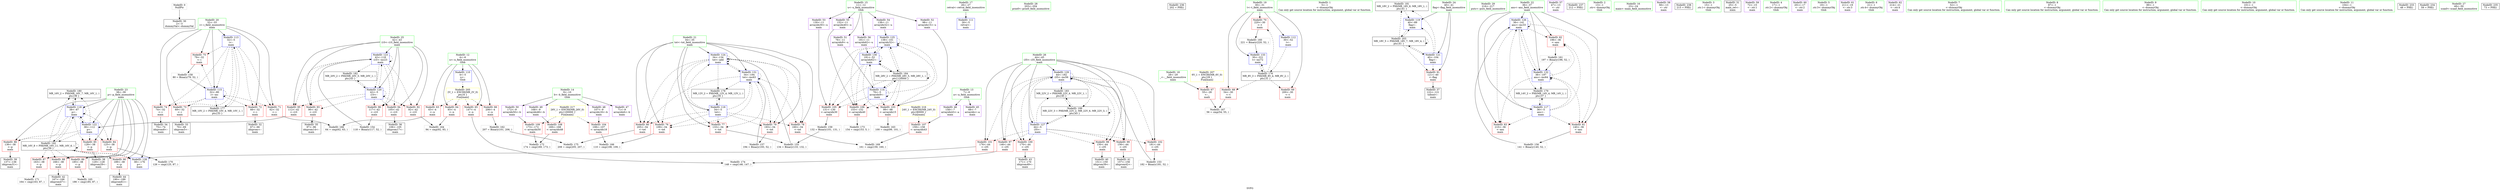 digraph "SVFG" {
	label="SVFG";

	Node0x55c7eeb62760 [shape=record,color=grey,label="{NodeID: 0\nNullPtr}"];
	Node0x55c7eeb62760 -> Node0x55c7eeb62e70[style=solid];
	Node0x55c7eeb902d0 [shape=record,color=black,label="{NodeID: 180\nMR_16V_2 = PHI(MR_16V_7, MR_16V_1, )\npts\{39 \}\n}"];
	Node0x55c7eeb902d0 -> Node0x55c7eeb85520[style=dashed];
	Node0x55c7eeb7fcd0 [shape=record,color=red,label="{NodeID: 97\n146\<--44\n\<--i35\nmain\n}"];
	Node0x55c7eeb7fcd0 -> Node0x55c7eeb88f80[style=solid];
	Node0x55c7eeb61820 [shape=record,color=green,label="{NodeID: 14\n9\<--10\nb\<--b_field_insensitive\nGlob }"];
	Node0x55c7eeb61820 -> Node0x55c7eeb7fb30[style=solid];
	Node0x55c7eeb61820 -> Node0x55c7eeb80c20[style=solid];
	Node0x55c7eeb61820 -> Node0x55c7eeb80cf0[style=solid];
	Node0x55c7eeb61820 -> Node0x55c7eeb80dc0[style=solid];
	Node0x55c7eeb80830 [shape=record,color=blue,label="{NodeID: 111\n26\<--5\nretval\<--\nmain\n}"];
	Node0x55c7eeb62c70 [shape=record,color=green,label="{NodeID: 28\n203\<--204\nprintf\<--printf_field_insensitive\n}"];
	Node0x55c7eeb85ad0 [shape=record,color=blue,label="{NodeID: 125\n138\<--101\narrayidx32\<--\nmain\n}"];
	Node0x55c7eeb85ad0 -> Node0x55c7eeb801b0[style=dashed];
	Node0x55c7eeb85ad0 -> Node0x55c7eeb80350[style=dashed];
	Node0x55c7eeb85ad0 -> Node0x55c7eeb80420[style=dashed];
	Node0x55c7eeb85ad0 -> Node0x55c7eeb85ad0[style=dashed];
	Node0x55c7eeb85ad0 -> Node0x55c7eeb85ee0[style=dashed];
	Node0x55c7eeb85ad0 -> Node0x55c7eeb916d0[style=dashed];
	Node0x55c7eeb7f760 [shape=record,color=black,label="{NodeID: 42\n167\<--166\nidxprom47\<--\nmain\n}"];
	Node0x55c7eeb812a0 [shape=record,color=purple,label="{NodeID: 56\n191\<--11\narrayidx62\<--u\nmain\n}"];
	Node0x55c7eeb812a0 -> Node0x55c7eeb85ee0[style=solid];
	Node0x55c7eeba6ae0 [shape=record,color=black,label="{NodeID: 236\n202 = PHI()\n}"];
	Node0x55c7eeb87000 [shape=record,color=grey,label="{NodeID: 153\n182 = Binary(181, 52, )\n}"];
	Node0x55c7eeb87000 -> Node0x55c7eeb85e10[style=solid];
	Node0x55c7eeb81e00 [shape=record,color=red,label="{NodeID: 70\n220\<--30\n\<--t\nmain\n}"];
	Node0x55c7eeb81e00 -> Node0x55c7eeb87a80[style=solid];
	Node0x55c7eeb88500 [shape=record,color=grey,label="{NodeID: 167\n56 = cmp(54, 55, )\n}"];
	Node0x55c7eeb82960 [shape=record,color=red,label="{NodeID: 84\n125\<--38\n\<--p\nmain\n}"];
	Node0x55c7eeb82960 -> Node0x55c7eeb88980[style=solid];
	Node0x55c7eeb7bbc0 [shape=record,color=green,label="{NodeID: 1\n5\<--1\n\<--dummyObj\nCan only get source location for instruction, argument, global var or function.}"];
	Node0x55c7eeb907d0 [shape=record,color=black,label="{NodeID: 181\nMR_18V_2 = PHI(MR_18V_8, MR_18V_1, )\npts\{41 \}\n}"];
	Node0x55c7eeb907d0 -> Node0x55c7eeb855f0[style=dashed];
	Node0x55c7eeb7fda0 [shape=record,color=red,label="{NodeID: 98\n150\<--44\n\<--i35\nmain\n}"];
	Node0x55c7eeb7fda0 -> Node0x55c7eeb7f640[style=solid];
	Node0x55c7eeb61e50 [shape=record,color=green,label="{NodeID: 15\n11\<--12\nu\<--u_field_insensitive\nGlob }"];
	Node0x55c7eeb61e50 -> Node0x55c7eeb80e90[style=solid];
	Node0x55c7eeb61e50 -> Node0x55c7eeb80f60[style=solid];
	Node0x55c7eeb61e50 -> Node0x55c7eeb81030[style=solid];
	Node0x55c7eeb61e50 -> Node0x55c7eeb81100[style=solid];
	Node0x55c7eeb61e50 -> Node0x55c7eeb811d0[style=solid];
	Node0x55c7eeb61e50 -> Node0x55c7eeb812a0[style=solid];
	Node0x55c7eeb80900 [shape=record,color=blue,label="{NodeID: 112\n30\<--52\nt\<--\nmain\n}"];
	Node0x55c7eeb80900 -> Node0x55c7eeb8eed0[style=dashed];
	Node0x55c7eeb62d70 [shape=record,color=green,label="{NodeID: 29\n216\<--217\nputs\<--puts_field_insensitive\n}"];
	Node0x55c7eeb85ba0 [shape=record,color=blue,label="{NodeID: 126\n36\<--141\nans\<--inc33\nmain\n}"];
	Node0x55c7eeb85ba0 -> Node0x55c7eeb826f0[style=dashed];
	Node0x55c7eeb85ba0 -> Node0x55c7eeb827c0[style=dashed];
	Node0x55c7eeb85ba0 -> Node0x55c7eeb82890[style=dashed];
	Node0x55c7eeb85ba0 -> Node0x55c7eeb85ba0[style=dashed];
	Node0x55c7eeb85ba0 -> Node0x55c7eeb86080[style=dashed];
	Node0x55c7eeb85ba0 -> Node0x55c7eeb8fdd0[style=dashed];
	Node0x55c7eeb7f7f0 [shape=record,color=black,label="{NodeID: 43\n171\<--170\nidxprom49\<--\nmain\n}"];
	Node0x55c7eeb81370 [shape=record,color=purple,label="{NodeID: 57\n47\<--13\n\<--.str\nmain\n}"];
	Node0x55c7eeba6be0 [shape=record,color=black,label="{NodeID: 237\n212 = PHI()\n}"];
	Node0x55c7eeb87180 [shape=record,color=grey,label="{NodeID: 154\n118 = Binary(117, 52, )\n}"];
	Node0x55c7eeb87180 -> Node0x55c7eeb85930[style=solid];
	Node0x55c7eeb81ed0 [shape=record,color=red,label="{NodeID: 71\n62\<--32\n\<--i\nmain\n}"];
	Node0x55c7eeb81ed0 -> Node0x55c7eeb88680[style=solid];
	Node0x55c7eeb88680 [shape=record,color=grey,label="{NodeID: 168\n64 = cmp(62, 63, )\n}"];
	Node0x55c7eeb82a30 [shape=record,color=red,label="{NodeID: 85\n128\<--38\n\<--p\nmain\n}"];
	Node0x55c7eeb82a30 -> Node0x55c7eeb7f520[style=solid];
	Node0x55c7eeb614d0 [shape=record,color=green,label="{NodeID: 2\n13\<--1\n.str\<--dummyObj\nGlob }"];
	Node0x55c7eeb90cd0 [shape=record,color=black,label="{NodeID: 182\nMR_20V_2 = PHI(MR_20V_5, MR_20V_1, )\npts\{43 \}\n}"];
	Node0x55c7eeb90cd0 -> Node0x55c7eeb856c0[style=dashed];
	Node0x55c7eeb7fe70 [shape=record,color=red,label="{NodeID: 99\n156\<--44\n\<--i35\nmain\n}"];
	Node0x55c7eeb7fe70 -> Node0x55c7eeb7f6d0[style=solid];
	Node0x55c7eeb61f50 [shape=record,color=green,label="{NodeID: 16\n23\<--24\nmain\<--main_field_insensitive\n}"];
	Node0x55c7eeb809d0 [shape=record,color=blue,label="{NodeID: 113\n32\<--5\ni\<--\nmain\n}"];
	Node0x55c7eeb809d0 -> Node0x55c7eeb81ed0[style=dashed];
	Node0x55c7eeb809d0 -> Node0x55c7eeb81fa0[style=dashed];
	Node0x55c7eeb809d0 -> Node0x55c7eeb82070[style=dashed];
	Node0x55c7eeb809d0 -> Node0x55c7eeb82140[style=dashed];
	Node0x55c7eeb809d0 -> Node0x55c7eeb82210[style=dashed];
	Node0x55c7eeb809d0 -> Node0x55c7eeb80b70[style=dashed];
	Node0x55c7eeb809d0 -> Node0x55c7eeb8f3d0[style=dashed];
	Node0x55c7eeb62e70 [shape=record,color=black,label="{NodeID: 30\n2\<--3\ndummyVal\<--dummyVal\n}"];
	Node0x55c7eeb85c70 [shape=record,color=blue,label="{NodeID: 127\n44\<--5\ni35\<--\nmain\n}"];
	Node0x55c7eeb85c70 -> Node0x55c7eeb7fcd0[style=dashed];
	Node0x55c7eeb85c70 -> Node0x55c7eeb7fda0[style=dashed];
	Node0x55c7eeb85c70 -> Node0x55c7eeb7fe70[style=dashed];
	Node0x55c7eeb85c70 -> Node0x55c7eeb7ff40[style=dashed];
	Node0x55c7eeb85c70 -> Node0x55c7eeb80010[style=dashed];
	Node0x55c7eeb85c70 -> Node0x55c7eeb800e0[style=dashed];
	Node0x55c7eeb85c70 -> Node0x55c7eeb85e10[style=dashed];
	Node0x55c7eeb85c70 -> Node0x55c7eeb911d0[style=dashed];
	Node0x55c7eeb85c70 -> Node0x55c7eeb971f0[style=dashed];
	Node0x55c7eeb7f8c0 [shape=record,color=black,label="{NodeID: 44\n190\<--189\nidxprom61\<--\nmain\n}"];
	Node0x55c7eeb81440 [shape=record,color=purple,label="{NodeID: 58\n58\<--13\n\<--.str\nmain\n}"];
	Node0x55c7eeba6ce0 [shape=record,color=black,label="{NodeID: 238\n215 = PHI()\n}"];
	Node0x55c7eeb87300 [shape=record,color=grey,label="{NodeID: 155\n134 = Binary(133, 132, )\n}"];
	Node0x55c7eeb87300 -> Node0x55c7eeb85a00[style=solid];
	Node0x55c7eeb81fa0 [shape=record,color=red,label="{NodeID: 72\n66\<--32\n\<--i\nmain\n}"];
	Node0x55c7eeb81fa0 -> Node0x55c7eeb63040[style=solid];
	Node0x55c7eeb88800 [shape=record,color=grey,label="{NodeID: 169\n161 = cmp(159, 160, )\n}"];
	Node0x55c7eeb82b00 [shape=record,color=red,label="{NodeID: 86\n136\<--38\n\<--p\nmain\n}"];
	Node0x55c7eeb82b00 -> Node0x55c7eeb7f5b0[style=solid];
	Node0x55c7eeb7ec40 [shape=record,color=green,label="{NodeID: 3\n15\<--1\n.str.1\<--dummyObj\nGlob }"];
	Node0x55c7eeb911d0 [shape=record,color=black,label="{NodeID: 183\nMR_22V_2 = PHI(MR_22V_4, MR_22V_1, )\npts\{45 \}\n}"];
	Node0x55c7eeb911d0 -> Node0x55c7eeb971f0[style=dashed];
	Node0x55c7eeb7ff40 [shape=record,color=red,label="{NodeID: 100\n170\<--44\n\<--i35\nmain\n}"];
	Node0x55c7eeb7ff40 -> Node0x55c7eeb7f7f0[style=solid];
	Node0x55c7eeb62050 [shape=record,color=green,label="{NodeID: 17\n26\<--27\nretval\<--retval_field_insensitive\nmain\n}"];
	Node0x55c7eeb62050 -> Node0x55c7eeb80830[style=solid];
	Node0x55c7eeb80aa0 [shape=record,color=blue,label="{NodeID: 114\n76\<--5\narrayidx9\<--\nmain\n}"];
	Node0x55c7eeb80aa0 -> Node0x55c7eeb801b0[style=dashed];
	Node0x55c7eeb80aa0 -> Node0x55c7eeb80350[style=dashed];
	Node0x55c7eeb80aa0 -> Node0x55c7eeb80420[style=dashed];
	Node0x55c7eeb80aa0 -> Node0x55c7eeb80aa0[style=dashed];
	Node0x55c7eeb80aa0 -> Node0x55c7eeb85ad0[style=dashed];
	Node0x55c7eeb80aa0 -> Node0x55c7eeb85ee0[style=dashed];
	Node0x55c7eeb80aa0 -> Node0x55c7eeb916d0[style=dashed];
	Node0x55c7eeb62f70 [shape=record,color=black,label="{NodeID: 31\n25\<--5\nmain_ret\<--\nmain\n}"];
	Node0x55c7eeb85d40 [shape=record,color=blue,label="{NodeID: 128\n38\<--176\np\<--\nmain\n}"];
	Node0x55c7eeb85d40 -> Node0x55c7eeb83730[style=dashed];
	Node0x55c7eeb7f990 [shape=record,color=purple,label="{NodeID: 45\n68\<--7\narrayidx\<--a\nmain\n}"];
	Node0x55c7eeb81510 [shape=record,color=purple,label="{NodeID: 59\n72\<--15\n\<--.str.1\nmain\n}"];
	Node0x55c7eeb87480 [shape=record,color=grey,label="{NodeID: 156\n141 = Binary(140, 52, )\n}"];
	Node0x55c7eeb87480 -> Node0x55c7eeb85ba0[style=solid];
	Node0x55c7eeb82070 [shape=record,color=red,label="{NodeID: 73\n69\<--32\n\<--i\nmain\n}"];
	Node0x55c7eeb82070 -> Node0x55c7eeb63110[style=solid];
	Node0x55c7eeb88980 [shape=record,color=grey,label="{NodeID: 170\n126 = cmp(125, 87, )\n}"];
	Node0x55c7eeb82bd0 [shape=record,color=red,label="{NodeID: 87\n163\<--38\n\<--p\nmain\n}"];
	Node0x55c7eeb82bd0 -> Node0x55c7eeb88b00[style=solid];
	Node0x55c7eeb640f0 [shape=record,color=green,label="{NodeID: 4\n17\<--1\n.str.2\<--dummyObj\nGlob }"];
	Node0x55c7eeb916d0 [shape=record,color=black,label="{NodeID: 184\nMR_28V_2 = PHI(MR_28V_5, MR_28V_1, )\npts\{120000 \}\n}"];
	Node0x55c7eeb916d0 -> Node0x55c7eeb801b0[style=dashed];
	Node0x55c7eeb916d0 -> Node0x55c7eeb80350[style=dashed];
	Node0x55c7eeb916d0 -> Node0x55c7eeb80420[style=dashed];
	Node0x55c7eeb916d0 -> Node0x55c7eeb80aa0[style=dashed];
	Node0x55c7eeb916d0 -> Node0x55c7eeb85ad0[style=dashed];
	Node0x55c7eeb916d0 -> Node0x55c7eeb85ee0[style=dashed];
	Node0x55c7eeb916d0 -> Node0x55c7eeb916d0[style=dashed];
	Node0x55c7eeb80010 [shape=record,color=red,label="{NodeID: 101\n176\<--44\n\<--i35\nmain\n}"];
	Node0x55c7eeb80010 -> Node0x55c7eeb85d40[style=solid];
	Node0x55c7eeb62120 [shape=record,color=green,label="{NodeID: 18\n28\<--29\n_\<--__field_insensitive\nmain\n}"];
	Node0x55c7eeb62120 -> Node0x55c7eeb81b90[style=solid];
	Node0x55c7eeb80b70 [shape=record,color=blue,label="{NodeID: 115\n32\<--80\ni\<--inc\nmain\n}"];
	Node0x55c7eeb80b70 -> Node0x55c7eeb81ed0[style=dashed];
	Node0x55c7eeb80b70 -> Node0x55c7eeb81fa0[style=dashed];
	Node0x55c7eeb80b70 -> Node0x55c7eeb82070[style=dashed];
	Node0x55c7eeb80b70 -> Node0x55c7eeb82140[style=dashed];
	Node0x55c7eeb80b70 -> Node0x55c7eeb82210[style=dashed];
	Node0x55c7eeb80b70 -> Node0x55c7eeb80b70[style=dashed];
	Node0x55c7eeb80b70 -> Node0x55c7eeb8f3d0[style=dashed];
	Node0x55c7eeb63040 [shape=record,color=black,label="{NodeID: 32\n67\<--66\nidxprom\<--\nmain\n}"];
	Node0x55c7eeb85e10 [shape=record,color=blue,label="{NodeID: 129\n44\<--182\ni35\<--inc56\nmain\n}"];
	Node0x55c7eeb85e10 -> Node0x55c7eeb7fcd0[style=dashed];
	Node0x55c7eeb85e10 -> Node0x55c7eeb7fda0[style=dashed];
	Node0x55c7eeb85e10 -> Node0x55c7eeb7fe70[style=dashed];
	Node0x55c7eeb85e10 -> Node0x55c7eeb7ff40[style=dashed];
	Node0x55c7eeb85e10 -> Node0x55c7eeb80010[style=dashed];
	Node0x55c7eeb85e10 -> Node0x55c7eeb800e0[style=dashed];
	Node0x55c7eeb85e10 -> Node0x55c7eeb85e10[style=dashed];
	Node0x55c7eeb85e10 -> Node0x55c7eeb911d0[style=dashed];
	Node0x55c7eeb85e10 -> Node0x55c7eeb971f0[style=dashed];
	Node0x55c7eeb7fa60 [shape=record,color=purple,label="{NodeID: 46\n158\<--7\narrayidx43\<--a\nmain\n}"];
	Node0x55c7eeb7fa60 -> Node0x55c7eeb804f0[style=solid];
	Node0x55c7eeb815e0 [shape=record,color=purple,label="{NodeID: 60\n201\<--17\n\<--.str.2\nmain\n}"];
	Node0x55c7eeb87600 [shape=record,color=grey,label="{NodeID: 157\n194 = Binary(193, 52, )\n}"];
	Node0x55c7eeb87600 -> Node0x55c7eeb85fb0[style=solid];
	Node0x55c7eeb82140 [shape=record,color=red,label="{NodeID: 74\n74\<--32\n\<--i\nmain\n}"];
	Node0x55c7eeb82140 -> Node0x55c7eeb631e0[style=solid];
	Node0x55c7eeb88b00 [shape=record,color=grey,label="{NodeID: 171\n164 = cmp(163, 87, )\n}"];
	Node0x55c7eeb82ca0 [shape=record,color=red,label="{NodeID: 88\n166\<--38\n\<--p\nmain\n}"];
	Node0x55c7eeb82ca0 -> Node0x55c7eeb7f760[style=solid];
	Node0x55c7eeb64180 [shape=record,color=green,label="{NodeID: 5\n19\<--1\n.str.3\<--dummyObj\nGlob }"];
	Node0x55c7eeb800e0 [shape=record,color=red,label="{NodeID: 102\n181\<--44\n\<--i35\nmain\n}"];
	Node0x55c7eeb800e0 -> Node0x55c7eeb87000[style=solid];
	Node0x55c7eeb621f0 [shape=record,color=green,label="{NodeID: 19\n30\<--31\nt\<--t_field_insensitive\nmain\n}"];
	Node0x55c7eeb621f0 -> Node0x55c7eeb81c60[style=solid];
	Node0x55c7eeb621f0 -> Node0x55c7eeb81d30[style=solid];
	Node0x55c7eeb621f0 -> Node0x55c7eeb81e00[style=solid];
	Node0x55c7eeb621f0 -> Node0x55c7eeb80900[style=solid];
	Node0x55c7eeb621f0 -> Node0x55c7eeb86150[style=solid];
	Node0x55c7eeb971f0 [shape=record,color=black,label="{NodeID: 199\nMR_22V_3 = PHI(MR_22V_2, MR_22V_6, MR_22V_3, )\npts\{45 \}\n}"];
	Node0x55c7eeb971f0 -> Node0x55c7eeb85c70[style=dashed];
	Node0x55c7eeb971f0 -> Node0x55c7eeb911d0[style=dashed];
	Node0x55c7eeb971f0 -> Node0x55c7eeb971f0[style=dashed];
	Node0x55c7eeb85380 [shape=record,color=blue,label="{NodeID: 116\n34\<--5\ntot\<--\nmain\n}"];
	Node0x55c7eeb85380 -> Node0x55c7eeb822e0[style=dashed];
	Node0x55c7eeb85380 -> Node0x55c7eeb823b0[style=dashed];
	Node0x55c7eeb85380 -> Node0x55c7eeb82480[style=dashed];
	Node0x55c7eeb85380 -> Node0x55c7eeb82550[style=dashed];
	Node0x55c7eeb85380 -> Node0x55c7eeb82620[style=dashed];
	Node0x55c7eeb85380 -> Node0x55c7eeb85a00[style=dashed];
	Node0x55c7eeb85380 -> Node0x55c7eeb85fb0[style=dashed];
	Node0x55c7eeb85380 -> Node0x55c7eeb8f8d0[style=dashed];
	Node0x55c7eeb63110 [shape=record,color=black,label="{NodeID: 33\n70\<--69\nidxprom5\<--\nmain\n}"];
	Node0x55c7eeb85ee0 [shape=record,color=blue,label="{NodeID: 130\n191\<--52\narrayidx62\<--\nmain\n}"];
	Node0x55c7eeb85ee0 -> Node0x55c7eeb801b0[style=dashed];
	Node0x55c7eeb85ee0 -> Node0x55c7eeb80350[style=dashed];
	Node0x55c7eeb85ee0 -> Node0x55c7eeb80420[style=dashed];
	Node0x55c7eeb85ee0 -> Node0x55c7eeb85ad0[style=dashed];
	Node0x55c7eeb85ee0 -> Node0x55c7eeb85ee0[style=dashed];
	Node0x55c7eeb85ee0 -> Node0x55c7eeb916d0[style=dashed];
	Node0x55c7eeb7fb30 [shape=record,color=purple,label="{NodeID: 47\n71\<--9\narrayidx6\<--b\nmain\n}"];
	Node0x55c7eeb816b0 [shape=record,color=purple,label="{NodeID: 61\n211\<--19\n\<--.str.3\nmain\n}"];
	Node0x55c7eeb87780 [shape=record,color=grey,label="{NodeID: 158\n80 = Binary(79, 52, )\n}"];
	Node0x55c7eeb87780 -> Node0x55c7eeb80b70[style=solid];
	Node0x55c7eeb82210 [shape=record,color=red,label="{NodeID: 75\n79\<--32\n\<--i\nmain\n}"];
	Node0x55c7eeb82210 -> Node0x55c7eeb87780[style=solid];
	Node0x55c7eeb88c80 [shape=record,color=grey,label="{NodeID: 172\n174 = cmp(169, 173, )\n}"];
	Node0x55c7eeb82d70 [shape=record,color=red,label="{NodeID: 89\n185\<--38\n\<--p\nmain\n}"];
	Node0x55c7eeb82d70 -> Node0x55c7eeb88200[style=solid];
	Node0x55c7eeb7ef40 [shape=record,color=green,label="{NodeID: 6\n21\<--1\n.str.4\<--dummyObj\nGlob }"];
	Node0x55c7eeb801b0 [shape=record,color=red,label="{NodeID: 103\n99\<--98\n\<--arrayidx15\nmain\n}"];
	Node0x55c7eeb801b0 -> Node0x55c7eeb87f00[style=solid];
	Node0x55c7eeb622c0 [shape=record,color=green,label="{NodeID: 20\n32\<--33\ni\<--i_field_insensitive\nmain\n}"];
	Node0x55c7eeb622c0 -> Node0x55c7eeb81ed0[style=solid];
	Node0x55c7eeb622c0 -> Node0x55c7eeb81fa0[style=solid];
	Node0x55c7eeb622c0 -> Node0x55c7eeb82070[style=solid];
	Node0x55c7eeb622c0 -> Node0x55c7eeb82140[style=solid];
	Node0x55c7eeb622c0 -> Node0x55c7eeb82210[style=solid];
	Node0x55c7eeb622c0 -> Node0x55c7eeb809d0[style=solid];
	Node0x55c7eeb622c0 -> Node0x55c7eeb80b70[style=solid];
	Node0x55c7eeb85450 [shape=record,color=blue,label="{NodeID: 117\n36\<--5\nans\<--\nmain\n}"];
	Node0x55c7eeb85450 -> Node0x55c7eeb826f0[style=dashed];
	Node0x55c7eeb85450 -> Node0x55c7eeb827c0[style=dashed];
	Node0x55c7eeb85450 -> Node0x55c7eeb82890[style=dashed];
	Node0x55c7eeb85450 -> Node0x55c7eeb85ba0[style=dashed];
	Node0x55c7eeb85450 -> Node0x55c7eeb86080[style=dashed];
	Node0x55c7eeb85450 -> Node0x55c7eeb8fdd0[style=dashed];
	Node0x55c7eeb631e0 [shape=record,color=black,label="{NodeID: 34\n75\<--74\nidxprom8\<--\nmain\n}"];
	Node0x55c7eeb85fb0 [shape=record,color=blue,label="{NodeID: 131\n34\<--194\ntot\<--inc63\nmain\n}"];
	Node0x55c7eeb85fb0 -> Node0x55c7eeb822e0[style=dashed];
	Node0x55c7eeb85fb0 -> Node0x55c7eeb823b0[style=dashed];
	Node0x55c7eeb85fb0 -> Node0x55c7eeb82480[style=dashed];
	Node0x55c7eeb85fb0 -> Node0x55c7eeb82550[style=dashed];
	Node0x55c7eeb85fb0 -> Node0x55c7eeb82620[style=dashed];
	Node0x55c7eeb85fb0 -> Node0x55c7eeb85a00[style=dashed];
	Node0x55c7eeb85fb0 -> Node0x55c7eeb85fb0[style=dashed];
	Node0x55c7eeb85fb0 -> Node0x55c7eeb8f8d0[style=dashed];
	Node0x55c7eeb80c20 [shape=record,color=purple,label="{NodeID: 48\n107\<--9\narrayidx18\<--b\nmain\n}"];
	Node0x55c7eeb80c20 -> Node0x55c7eeb80280[style=solid];
	Node0x55c7eeb81780 [shape=record,color=purple,label="{NodeID: 62\n214\<--21\n\<--.str.4\nmain\n}"];
	Node0x55c7eeb87900 [shape=record,color=grey,label="{NodeID: 159\n132 = Binary(101, 131, )\n}"];
	Node0x55c7eeb87900 -> Node0x55c7eeb87300[style=solid];
	Node0x55c7eeb822e0 [shape=record,color=red,label="{NodeID: 76\n109\<--34\n\<--tot\nmain\n}"];
	Node0x55c7eeb822e0 -> Node0x55c7eeb88380[style=solid];
	Node0x55c7eeb88e00 [shape=record,color=grey,label="{NodeID: 173\n154 = cmp(153, 5, )\n}"];
	Node0x55c7eeb82e40 [shape=record,color=red,label="{NodeID: 90\n189\<--38\n\<--p\nmain\n}"];
	Node0x55c7eeb82e40 -> Node0x55c7eeb7f8c0[style=solid];
	Node0x55c7eeb7efd0 [shape=record,color=green,label="{NodeID: 7\n52\<--1\n\<--dummyObj\nCan only get source location for instruction, argument, global var or function.}"];
	Node0x55c7eeb80280 [shape=record,color=red,label="{NodeID: 104\n108\<--107\n\<--arrayidx18\nmain\n}"];
	Node0x55c7eeb80280 -> Node0x55c7eeb88380[style=solid];
	Node0x55c7eeb62390 [shape=record,color=green,label="{NodeID: 21\n34\<--35\ntot\<--tot_field_insensitive\nmain\n}"];
	Node0x55c7eeb62390 -> Node0x55c7eeb822e0[style=solid];
	Node0x55c7eeb62390 -> Node0x55c7eeb823b0[style=solid];
	Node0x55c7eeb62390 -> Node0x55c7eeb82480[style=solid];
	Node0x55c7eeb62390 -> Node0x55c7eeb82550[style=solid];
	Node0x55c7eeb62390 -> Node0x55c7eeb82620[style=solid];
	Node0x55c7eeb62390 -> Node0x55c7eeb85380[style=solid];
	Node0x55c7eeb62390 -> Node0x55c7eeb85a00[style=solid];
	Node0x55c7eeb62390 -> Node0x55c7eeb85fb0[style=solid];
	Node0x55c7eeb85520 [shape=record,color=blue,label="{NodeID: 118\n38\<--87\np\<--\nmain\n}"];
	Node0x55c7eeb85520 -> Node0x55c7eeb82960[style=dashed];
	Node0x55c7eeb85520 -> Node0x55c7eeb82a30[style=dashed];
	Node0x55c7eeb85520 -> Node0x55c7eeb82b00[style=dashed];
	Node0x55c7eeb85520 -> Node0x55c7eeb85520[style=dashed];
	Node0x55c7eeb85520 -> Node0x55c7eeb85860[style=dashed];
	Node0x55c7eeb85520 -> Node0x55c7eeb902d0[style=dashed];
	Node0x55c7eeb85520 -> Node0x55c7eeb83730[style=dashed];
	Node0x55c7eeb632b0 [shape=record,color=black,label="{NodeID: 35\n97\<--96\nidxprom14\<--\nmain\n}"];
	Node0x55c7eeb86080 [shape=record,color=blue,label="{NodeID: 132\n36\<--197\nans\<--inc64\nmain\n}"];
	Node0x55c7eeb86080 -> Node0x55c7eeb826f0[style=dashed];
	Node0x55c7eeb86080 -> Node0x55c7eeb827c0[style=dashed];
	Node0x55c7eeb86080 -> Node0x55c7eeb82890[style=dashed];
	Node0x55c7eeb86080 -> Node0x55c7eeb85ba0[style=dashed];
	Node0x55c7eeb86080 -> Node0x55c7eeb86080[style=dashed];
	Node0x55c7eeb86080 -> Node0x55c7eeb8fdd0[style=dashed];
	Node0x55c7eeb80cf0 [shape=record,color=purple,label="{NodeID: 49\n168\<--9\narrayidx48\<--b\nmain\n}"];
	Node0x55c7eeb80cf0 -> Node0x55c7eeb805c0[style=solid];
	Node0x55c7eeb81850 [shape=record,color=red,label="{NodeID: 63\n63\<--4\n\<--n\nmain\n}"];
	Node0x55c7eeb81850 -> Node0x55c7eeb88680[style=solid];
	Node0x55c7eeb87a80 [shape=record,color=grey,label="{NodeID: 160\n221 = Binary(220, 52, )\n}"];
	Node0x55c7eeb87a80 -> Node0x55c7eeb86150[style=solid];
	Node0x55c7eeb823b0 [shape=record,color=red,label="{NodeID: 77\n133\<--34\n\<--tot\nmain\n}"];
	Node0x55c7eeb823b0 -> Node0x55c7eeb87300[style=solid];
	Node0x55c7eeb88f80 [shape=record,color=grey,label="{NodeID: 174\n148 = cmp(146, 147, )\n}"];
	Node0x55c7eeb82f10 [shape=record,color=red,label="{NodeID: 91\n121\<--40\n\<--flag\nmain\n}"];
	Node0x55c7eeb82f10 -> Node0x55c7eeb63450[style=solid];
	Node0x55c7eeb7f060 [shape=record,color=green,label="{NodeID: 8\n87\<--1\n\<--dummyObj\nCan only get source location for instruction, argument, global var or function.}"];
	Node0x55c7eeb80350 [shape=record,color=red,label="{NodeID: 105\n131\<--130\n\<--arrayidx30\nmain\n}"];
	Node0x55c7eeb80350 -> Node0x55c7eeb87900[style=solid];
	Node0x55c7eeb62460 [shape=record,color=green,label="{NodeID: 22\n36\<--37\nans\<--ans_field_insensitive\nmain\n}"];
	Node0x55c7eeb62460 -> Node0x55c7eeb826f0[style=solid];
	Node0x55c7eeb62460 -> Node0x55c7eeb827c0[style=solid];
	Node0x55c7eeb62460 -> Node0x55c7eeb82890[style=solid];
	Node0x55c7eeb62460 -> Node0x55c7eeb85450[style=solid];
	Node0x55c7eeb62460 -> Node0x55c7eeb85ba0[style=solid];
	Node0x55c7eeb62460 -> Node0x55c7eeb86080[style=solid];
	Node0x55c7eeb855f0 [shape=record,color=blue,label="{NodeID: 119\n40\<--89\nflag\<--\nmain\n}"];
	Node0x55c7eeb855f0 -> Node0x55c7eeb989f0[style=dashed];
	Node0x55c7eeb63380 [shape=record,color=black,label="{NodeID: 36\n106\<--105\nidxprom17\<--\nmain\n}"];
	Node0x55c7eeb9a7d0 [shape=record,color=yellow,style=double,label="{NodeID: 216\n24V_1 = ENCHI(MR_24V_0)\npts\{80000 \}\nFun[main]}"];
	Node0x55c7eeb9a7d0 -> Node0x55c7eeb804f0[style=dashed];
	Node0x55c7eeb86150 [shape=record,color=blue,label="{NodeID: 133\n30\<--221\nt\<--inc72\nmain\n}"];
	Node0x55c7eeb86150 -> Node0x55c7eeb8eed0[style=dashed];
	Node0x55c7eeb80dc0 [shape=record,color=purple,label="{NodeID: 50\n172\<--9\narrayidx50\<--b\nmain\n}"];
	Node0x55c7eeb80dc0 -> Node0x55c7eeb80690[style=solid];
	Node0x55c7eeb81920 [shape=record,color=red,label="{NodeID: 64\n93\<--4\n\<--n\nmain\n}"];
	Node0x55c7eeb81920 -> Node0x55c7eeb88080[style=solid];
	Node0x55c7eeb87c00 [shape=record,color=grey,label="{NodeID: 161\n197 = Binary(196, 52, )\n}"];
	Node0x55c7eeb87c00 -> Node0x55c7eeb86080[style=solid];
	Node0x55c7eeb82480 [shape=record,color=red,label="{NodeID: 78\n160\<--34\n\<--tot\nmain\n}"];
	Node0x55c7eeb82480 -> Node0x55c7eeb88800[style=solid];
	Node0x55c7eeb89100 [shape=record,color=grey,label="{NodeID: 175\n208 = cmp(205, 207, )\n}"];
	Node0x55c7eeb82fe0 [shape=record,color=red,label="{NodeID: 92\n92\<--42\n\<--i10\nmain\n}"];
	Node0x55c7eeb82fe0 -> Node0x55c7eeb88080[style=solid];
	Node0x55c7eeb7f0f0 [shape=record,color=green,label="{NodeID: 9\n89\<--1\n\<--dummyObj\nCan only get source location for instruction, argument, global var or function.}"];
	Node0x55c7eeb80420 [shape=record,color=red,label="{NodeID: 106\n153\<--152\n\<--arrayidx40\nmain\n}"];
	Node0x55c7eeb80420 -> Node0x55c7eeb88e00[style=solid];
	Node0x55c7eeb62530 [shape=record,color=green,label="{NodeID: 23\n38\<--39\np\<--p_field_insensitive\nmain\n}"];
	Node0x55c7eeb62530 -> Node0x55c7eeb82960[style=solid];
	Node0x55c7eeb62530 -> Node0x55c7eeb82a30[style=solid];
	Node0x55c7eeb62530 -> Node0x55c7eeb82b00[style=solid];
	Node0x55c7eeb62530 -> Node0x55c7eeb82bd0[style=solid];
	Node0x55c7eeb62530 -> Node0x55c7eeb82ca0[style=solid];
	Node0x55c7eeb62530 -> Node0x55c7eeb82d70[style=solid];
	Node0x55c7eeb62530 -> Node0x55c7eeb82e40[style=solid];
	Node0x55c7eeb62530 -> Node0x55c7eeb85520[style=solid];
	Node0x55c7eeb62530 -> Node0x55c7eeb85860[style=solid];
	Node0x55c7eeb62530 -> Node0x55c7eeb85d40[style=solid];
	Node0x55c7eeb989f0 [shape=record,color=black,label="{NodeID: 203\nMR_18V_5 = PHI(MR_18V_7, MR_18V_4, )\npts\{41 \}\n}"];
	Node0x55c7eeb989f0 -> Node0x55c7eeb82f10[style=dashed];
	Node0x55c7eeb989f0 -> Node0x55c7eeb855f0[style=dashed];
	Node0x55c7eeb989f0 -> Node0x55c7eeb85790[style=dashed];
	Node0x55c7eeb989f0 -> Node0x55c7eeb907d0[style=dashed];
	Node0x55c7eeb989f0 -> Node0x55c7eeb989f0[style=dashed];
	Node0x55c7eeb856c0 [shape=record,color=blue,label="{NodeID: 120\n42\<--5\ni10\<--\nmain\n}"];
	Node0x55c7eeb856c0 -> Node0x55c7eeb82fe0[style=dashed];
	Node0x55c7eeb856c0 -> Node0x55c7eeb830b0[style=dashed];
	Node0x55c7eeb856c0 -> Node0x55c7eeb83180[style=dashed];
	Node0x55c7eeb856c0 -> Node0x55c7eeb83250[style=dashed];
	Node0x55c7eeb856c0 -> Node0x55c7eeb7fc00[style=dashed];
	Node0x55c7eeb856c0 -> Node0x55c7eeb856c0[style=dashed];
	Node0x55c7eeb856c0 -> Node0x55c7eeb85930[style=dashed];
	Node0x55c7eeb856c0 -> Node0x55c7eeb90cd0[style=dashed];
	Node0x55c7eeb63450 [shape=record,color=black,label="{NodeID: 37\n122\<--121\ntobool\<--\nmain\n}"];
	Node0x55c7eeb9a8b0 [shape=record,color=yellow,style=double,label="{NodeID: 217\n26V_1 = ENCHI(MR_26V_0)\npts\{100000 \}\nFun[main]}"];
	Node0x55c7eeb9a8b0 -> Node0x55c7eeb80280[style=dashed];
	Node0x55c7eeb9a8b0 -> Node0x55c7eeb805c0[style=dashed];
	Node0x55c7eeb9a8b0 -> Node0x55c7eeb80690[style=dashed];
	Node0x55c7eeb80e90 [shape=record,color=purple,label="{NodeID: 51\n76\<--11\narrayidx9\<--u\nmain\n}"];
	Node0x55c7eeb80e90 -> Node0x55c7eeb80aa0[style=solid];
	Node0x55c7eeb819f0 [shape=record,color=red,label="{NodeID: 65\n147\<--4\n\<--n\nmain\n}"];
	Node0x55c7eeb819f0 -> Node0x55c7eeb88f80[style=solid];
	Node0x55c7eeb87d80 [shape=record,color=grey,label="{NodeID: 162\n207 = Binary(101, 206, )\n}"];
	Node0x55c7eeb87d80 -> Node0x55c7eeb89100[style=solid];
	Node0x55c7eeb82550 [shape=record,color=red,label="{NodeID: 79\n193\<--34\n\<--tot\nmain\n}"];
	Node0x55c7eeb82550 -> Node0x55c7eeb87600[style=solid];
	Node0x55c7eeb8eed0 [shape=record,color=black,label="{NodeID: 176\nMR_8V_3 = PHI(MR_8V_4, MR_8V_2, )\npts\{31 \}\n}"];
	Node0x55c7eeb8eed0 -> Node0x55c7eeb81c60[style=dashed];
	Node0x55c7eeb8eed0 -> Node0x55c7eeb81d30[style=dashed];
	Node0x55c7eeb8eed0 -> Node0x55c7eeb81e00[style=dashed];
	Node0x55c7eeb8eed0 -> Node0x55c7eeb86150[style=dashed];
	Node0x55c7eeb830b0 [shape=record,color=red,label="{NodeID: 93\n96\<--42\n\<--i10\nmain\n}"];
	Node0x55c7eeb830b0 -> Node0x55c7eeb632b0[style=solid];
	Node0x55c7eeb63660 [shape=record,color=green,label="{NodeID: 10\n101\<--1\n\<--dummyObj\nCan only get source location for instruction, argument, global var or function.}"];
	Node0x55c7eeb804f0 [shape=record,color=red,label="{NodeID: 107\n159\<--158\n\<--arrayidx43\nmain\n}"];
	Node0x55c7eeb804f0 -> Node0x55c7eeb88800[style=solid];
	Node0x55c7eeb62900 [shape=record,color=green,label="{NodeID: 24\n40\<--41\nflag\<--flag_field_insensitive\nmain\n}"];
	Node0x55c7eeb62900 -> Node0x55c7eeb82f10[style=solid];
	Node0x55c7eeb62900 -> Node0x55c7eeb855f0[style=solid];
	Node0x55c7eeb62900 -> Node0x55c7eeb85790[style=solid];
	Node0x55c7eeb85790 [shape=record,color=blue,label="{NodeID: 121\n40\<--104\nflag\<--\nmain\n}"];
	Node0x55c7eeb85790 -> Node0x55c7eeb82f10[style=dashed];
	Node0x55c7eeb85790 -> Node0x55c7eeb855f0[style=dashed];
	Node0x55c7eeb85790 -> Node0x55c7eeb907d0[style=dashed];
	Node0x55c7eeb85790 -> Node0x55c7eeb989f0[style=dashed];
	Node0x55c7eeb7f520 [shape=record,color=black,label="{NodeID: 38\n129\<--128\nidxprom29\<--\nmain\n}"];
	Node0x55c7eeb80f60 [shape=record,color=purple,label="{NodeID: 52\n98\<--11\narrayidx15\<--u\nmain\n}"];
	Node0x55c7eeb80f60 -> Node0x55c7eeb801b0[style=solid];
	Node0x55c7eeb81ac0 [shape=record,color=red,label="{NodeID: 66\n206\<--4\n\<--n\nmain\n}"];
	Node0x55c7eeb81ac0 -> Node0x55c7eeb87d80[style=solid];
	Node0x55c7eeb87f00 [shape=record,color=grey,label="{NodeID: 163\n100 = cmp(99, 101, )\n}"];
	Node0x55c7eeb82620 [shape=record,color=red,label="{NodeID: 80\n205\<--34\n\<--tot\nmain\n}"];
	Node0x55c7eeb82620 -> Node0x55c7eeb89100[style=solid];
	Node0x55c7eeb8f3d0 [shape=record,color=black,label="{NodeID: 177\nMR_10V_2 = PHI(MR_10V_4, MR_10V_1, )\npts\{33 \}\n}"];
	Node0x55c7eeb8f3d0 -> Node0x55c7eeb809d0[style=dashed];
	Node0x55c7eeb83180 [shape=record,color=red,label="{NodeID: 94\n105\<--42\n\<--i10\nmain\n}"];
	Node0x55c7eeb83180 -> Node0x55c7eeb63380[style=solid];
	Node0x55c7eeb63760 [shape=record,color=green,label="{NodeID: 11\n104\<--1\n\<--dummyObj\nCan only get source location for instruction, argument, global var or function.}"];
	Node0x55c7eeb805c0 [shape=record,color=red,label="{NodeID: 108\n169\<--168\n\<--arrayidx48\nmain\n}"];
	Node0x55c7eeb805c0 -> Node0x55c7eeb88c80[style=solid];
	Node0x55c7eeb629d0 [shape=record,color=green,label="{NodeID: 25\n42\<--43\ni10\<--i10_field_insensitive\nmain\n}"];
	Node0x55c7eeb629d0 -> Node0x55c7eeb82fe0[style=solid];
	Node0x55c7eeb629d0 -> Node0x55c7eeb830b0[style=solid];
	Node0x55c7eeb629d0 -> Node0x55c7eeb83180[style=solid];
	Node0x55c7eeb629d0 -> Node0x55c7eeb83250[style=solid];
	Node0x55c7eeb629d0 -> Node0x55c7eeb7fc00[style=solid];
	Node0x55c7eeb629d0 -> Node0x55c7eeb856c0[style=solid];
	Node0x55c7eeb629d0 -> Node0x55c7eeb85930[style=solid];
	Node0x55c7eeb993f0 [shape=record,color=yellow,style=double,label="{NodeID: 205\n2V_1 = ENCHI(MR_2V_0)\npts\{6 \}\nFun[main]}"];
	Node0x55c7eeb993f0 -> Node0x55c7eeb81850[style=dashed];
	Node0x55c7eeb993f0 -> Node0x55c7eeb81920[style=dashed];
	Node0x55c7eeb993f0 -> Node0x55c7eeb819f0[style=dashed];
	Node0x55c7eeb993f0 -> Node0x55c7eeb81ac0[style=dashed];
	Node0x55c7eeb85860 [shape=record,color=blue,label="{NodeID: 122\n38\<--112\np\<--\nmain\n}"];
	Node0x55c7eeb85860 -> Node0x55c7eeb82960[style=dashed];
	Node0x55c7eeb85860 -> Node0x55c7eeb82a30[style=dashed];
	Node0x55c7eeb85860 -> Node0x55c7eeb82b00[style=dashed];
	Node0x55c7eeb85860 -> Node0x55c7eeb85520[style=dashed];
	Node0x55c7eeb85860 -> Node0x55c7eeb902d0[style=dashed];
	Node0x55c7eeb85860 -> Node0x55c7eeb83730[style=dashed];
	Node0x55c7eeb7f5b0 [shape=record,color=black,label="{NodeID: 39\n137\<--136\nidxprom31\<--\nmain\n}"];
	Node0x55c7eeb81030 [shape=record,color=purple,label="{NodeID: 53\n130\<--11\narrayidx30\<--u\nmain\n}"];
	Node0x55c7eeb81030 -> Node0x55c7eeb80350[style=solid];
	Node0x55c7ee989870 [shape=record,color=black,label="{NodeID: 233\n48 = PHI()\n}"];
	Node0x55c7eeb81b90 [shape=record,color=red,label="{NodeID: 67\n55\<--28\n\<--_\nmain\n}"];
	Node0x55c7eeb81b90 -> Node0x55c7eeb88500[style=solid];
	Node0x55c7eeb88080 [shape=record,color=grey,label="{NodeID: 164\n94 = cmp(92, 93, )\n}"];
	Node0x55c7eeb826f0 [shape=record,color=red,label="{NodeID: 81\n140\<--36\n\<--ans\nmain\n}"];
	Node0x55c7eeb826f0 -> Node0x55c7eeb87480[style=solid];
	Node0x55c7eeb8f8d0 [shape=record,color=black,label="{NodeID: 178\nMR_12V_2 = PHI(MR_12V_4, MR_12V_1, )\npts\{35 \}\n}"];
	Node0x55c7eeb8f8d0 -> Node0x55c7eeb85380[style=dashed];
	Node0x55c7eeb83250 [shape=record,color=red,label="{NodeID: 95\n112\<--42\n\<--i10\nmain\n}"];
	Node0x55c7eeb83250 -> Node0x55c7eeb85860[style=solid];
	Node0x55c7eeb61620 [shape=record,color=green,label="{NodeID: 12\n4\<--6\nn\<--n_field_insensitive\nGlob }"];
	Node0x55c7eeb61620 -> Node0x55c7eeb81850[style=solid];
	Node0x55c7eeb61620 -> Node0x55c7eeb81920[style=solid];
	Node0x55c7eeb61620 -> Node0x55c7eeb819f0[style=solid];
	Node0x55c7eeb61620 -> Node0x55c7eeb81ac0[style=solid];
	Node0x55c7eeb61620 -> Node0x55c7eeb80760[style=solid];
	Node0x55c7eeb83730 [shape=record,color=black,label="{NodeID: 192\nMR_16V_8 = PHI(MR_16V_11, MR_16V_6, )\npts\{39 \}\n}"];
	Node0x55c7eeb83730 -> Node0x55c7eeb82bd0[style=dashed];
	Node0x55c7eeb83730 -> Node0x55c7eeb82ca0[style=dashed];
	Node0x55c7eeb83730 -> Node0x55c7eeb82d70[style=dashed];
	Node0x55c7eeb83730 -> Node0x55c7eeb82e40[style=dashed];
	Node0x55c7eeb83730 -> Node0x55c7eeb85520[style=dashed];
	Node0x55c7eeb83730 -> Node0x55c7eeb85d40[style=dashed];
	Node0x55c7eeb83730 -> Node0x55c7eeb902d0[style=dashed];
	Node0x55c7eeb83730 -> Node0x55c7eeb83730[style=dashed];
	Node0x55c7eeb80690 [shape=record,color=red,label="{NodeID: 109\n173\<--172\n\<--arrayidx50\nmain\n}"];
	Node0x55c7eeb80690 -> Node0x55c7eeb88c80[style=solid];
	Node0x55c7eeb62aa0 [shape=record,color=green,label="{NodeID: 26\n44\<--45\ni35\<--i35_field_insensitive\nmain\n}"];
	Node0x55c7eeb62aa0 -> Node0x55c7eeb7fcd0[style=solid];
	Node0x55c7eeb62aa0 -> Node0x55c7eeb7fda0[style=solid];
	Node0x55c7eeb62aa0 -> Node0x55c7eeb7fe70[style=solid];
	Node0x55c7eeb62aa0 -> Node0x55c7eeb7ff40[style=solid];
	Node0x55c7eeb62aa0 -> Node0x55c7eeb80010[style=solid];
	Node0x55c7eeb62aa0 -> Node0x55c7eeb800e0[style=solid];
	Node0x55c7eeb62aa0 -> Node0x55c7eeb85c70[style=solid];
	Node0x55c7eeb62aa0 -> Node0x55c7eeb85e10[style=solid];
	Node0x55c7eeb85930 [shape=record,color=blue,label="{NodeID: 123\n42\<--118\ni10\<--inc23\nmain\n}"];
	Node0x55c7eeb85930 -> Node0x55c7eeb82fe0[style=dashed];
	Node0x55c7eeb85930 -> Node0x55c7eeb830b0[style=dashed];
	Node0x55c7eeb85930 -> Node0x55c7eeb83180[style=dashed];
	Node0x55c7eeb85930 -> Node0x55c7eeb83250[style=dashed];
	Node0x55c7eeb85930 -> Node0x55c7eeb7fc00[style=dashed];
	Node0x55c7eeb85930 -> Node0x55c7eeb856c0[style=dashed];
	Node0x55c7eeb85930 -> Node0x55c7eeb85930[style=dashed];
	Node0x55c7eeb85930 -> Node0x55c7eeb90cd0[style=dashed];
	Node0x55c7eeb7f640 [shape=record,color=black,label="{NodeID: 40\n151\<--150\nidxprom39\<--\nmain\n}"];
	Node0x55c7eeb81100 [shape=record,color=purple,label="{NodeID: 54\n138\<--11\narrayidx32\<--u\nmain\n}"];
	Node0x55c7eeb81100 -> Node0x55c7eeb85ad0[style=solid];
	Node0x55c7eeba68e0 [shape=record,color=black,label="{NodeID: 234\n59 = PHI()\n}"];
	Node0x55c7eeb81c60 [shape=record,color=red,label="{NodeID: 68\n54\<--30\n\<--t\nmain\n}"];
	Node0x55c7eeb81c60 -> Node0x55c7eeb88500[style=solid];
	Node0x55c7eeb88200 [shape=record,color=grey,label="{NodeID: 165\n186 = cmp(185, 87, )\n}"];
	Node0x55c7eeb827c0 [shape=record,color=red,label="{NodeID: 82\n196\<--36\n\<--ans\nmain\n}"];
	Node0x55c7eeb827c0 -> Node0x55c7eeb87c00[style=solid];
	Node0x55c7eeb8fdd0 [shape=record,color=black,label="{NodeID: 179\nMR_14V_2 = PHI(MR_14V_4, MR_14V_1, )\npts\{37 \}\n}"];
	Node0x55c7eeb8fdd0 -> Node0x55c7eeb85450[style=dashed];
	Node0x55c7eeb7fc00 [shape=record,color=red,label="{NodeID: 96\n117\<--42\n\<--i10\nmain\n}"];
	Node0x55c7eeb7fc00 -> Node0x55c7eeb87180[style=solid];
	Node0x55c7eeb61720 [shape=record,color=green,label="{NodeID: 13\n7\<--8\na\<--a_field_insensitive\nGlob }"];
	Node0x55c7eeb61720 -> Node0x55c7eeb7f990[style=solid];
	Node0x55c7eeb61720 -> Node0x55c7eeb7fa60[style=solid];
	Node0x55c7eeb80760 [shape=record,color=blue,label="{NodeID: 110\n4\<--5\nn\<--\nGlob }"];
	Node0x55c7eeb80760 -> Node0x55c7eeb993f0[style=dashed];
	Node0x55c7eeb62b70 [shape=record,color=green,label="{NodeID: 27\n49\<--50\nscanf\<--scanf_field_insensitive\n}"];
	Node0x55c7eeb99ff0 [shape=record,color=yellow,style=double,label="{NodeID: 207\n6V_1 = ENCHI(MR_6V_0)\npts\{29 \}\nFun[main]}"];
	Node0x55c7eeb99ff0 -> Node0x55c7eeb81b90[style=dashed];
	Node0x55c7eeb85a00 [shape=record,color=blue,label="{NodeID: 124\n34\<--134\ntot\<--add\nmain\n}"];
	Node0x55c7eeb85a00 -> Node0x55c7eeb822e0[style=dashed];
	Node0x55c7eeb85a00 -> Node0x55c7eeb823b0[style=dashed];
	Node0x55c7eeb85a00 -> Node0x55c7eeb82480[style=dashed];
	Node0x55c7eeb85a00 -> Node0x55c7eeb82550[style=dashed];
	Node0x55c7eeb85a00 -> Node0x55c7eeb82620[style=dashed];
	Node0x55c7eeb85a00 -> Node0x55c7eeb85a00[style=dashed];
	Node0x55c7eeb85a00 -> Node0x55c7eeb85fb0[style=dashed];
	Node0x55c7eeb85a00 -> Node0x55c7eeb8f8d0[style=dashed];
	Node0x55c7eeb7f6d0 [shape=record,color=black,label="{NodeID: 41\n157\<--156\nidxprom42\<--\nmain\n}"];
	Node0x55c7eeb811d0 [shape=record,color=purple,label="{NodeID: 55\n152\<--11\narrayidx40\<--u\nmain\n}"];
	Node0x55c7eeb811d0 -> Node0x55c7eeb80420[style=solid];
	Node0x55c7eeba69e0 [shape=record,color=black,label="{NodeID: 235\n73 = PHI()\n}"];
	Node0x55c7eeb81d30 [shape=record,color=red,label="{NodeID: 69\n200\<--30\n\<--t\nmain\n}"];
	Node0x55c7eeb88380 [shape=record,color=grey,label="{NodeID: 166\n110 = cmp(108, 109, )\n}"];
	Node0x55c7eeb82890 [shape=record,color=red,label="{NodeID: 83\n210\<--36\n\<--ans\nmain\n}"];
}

